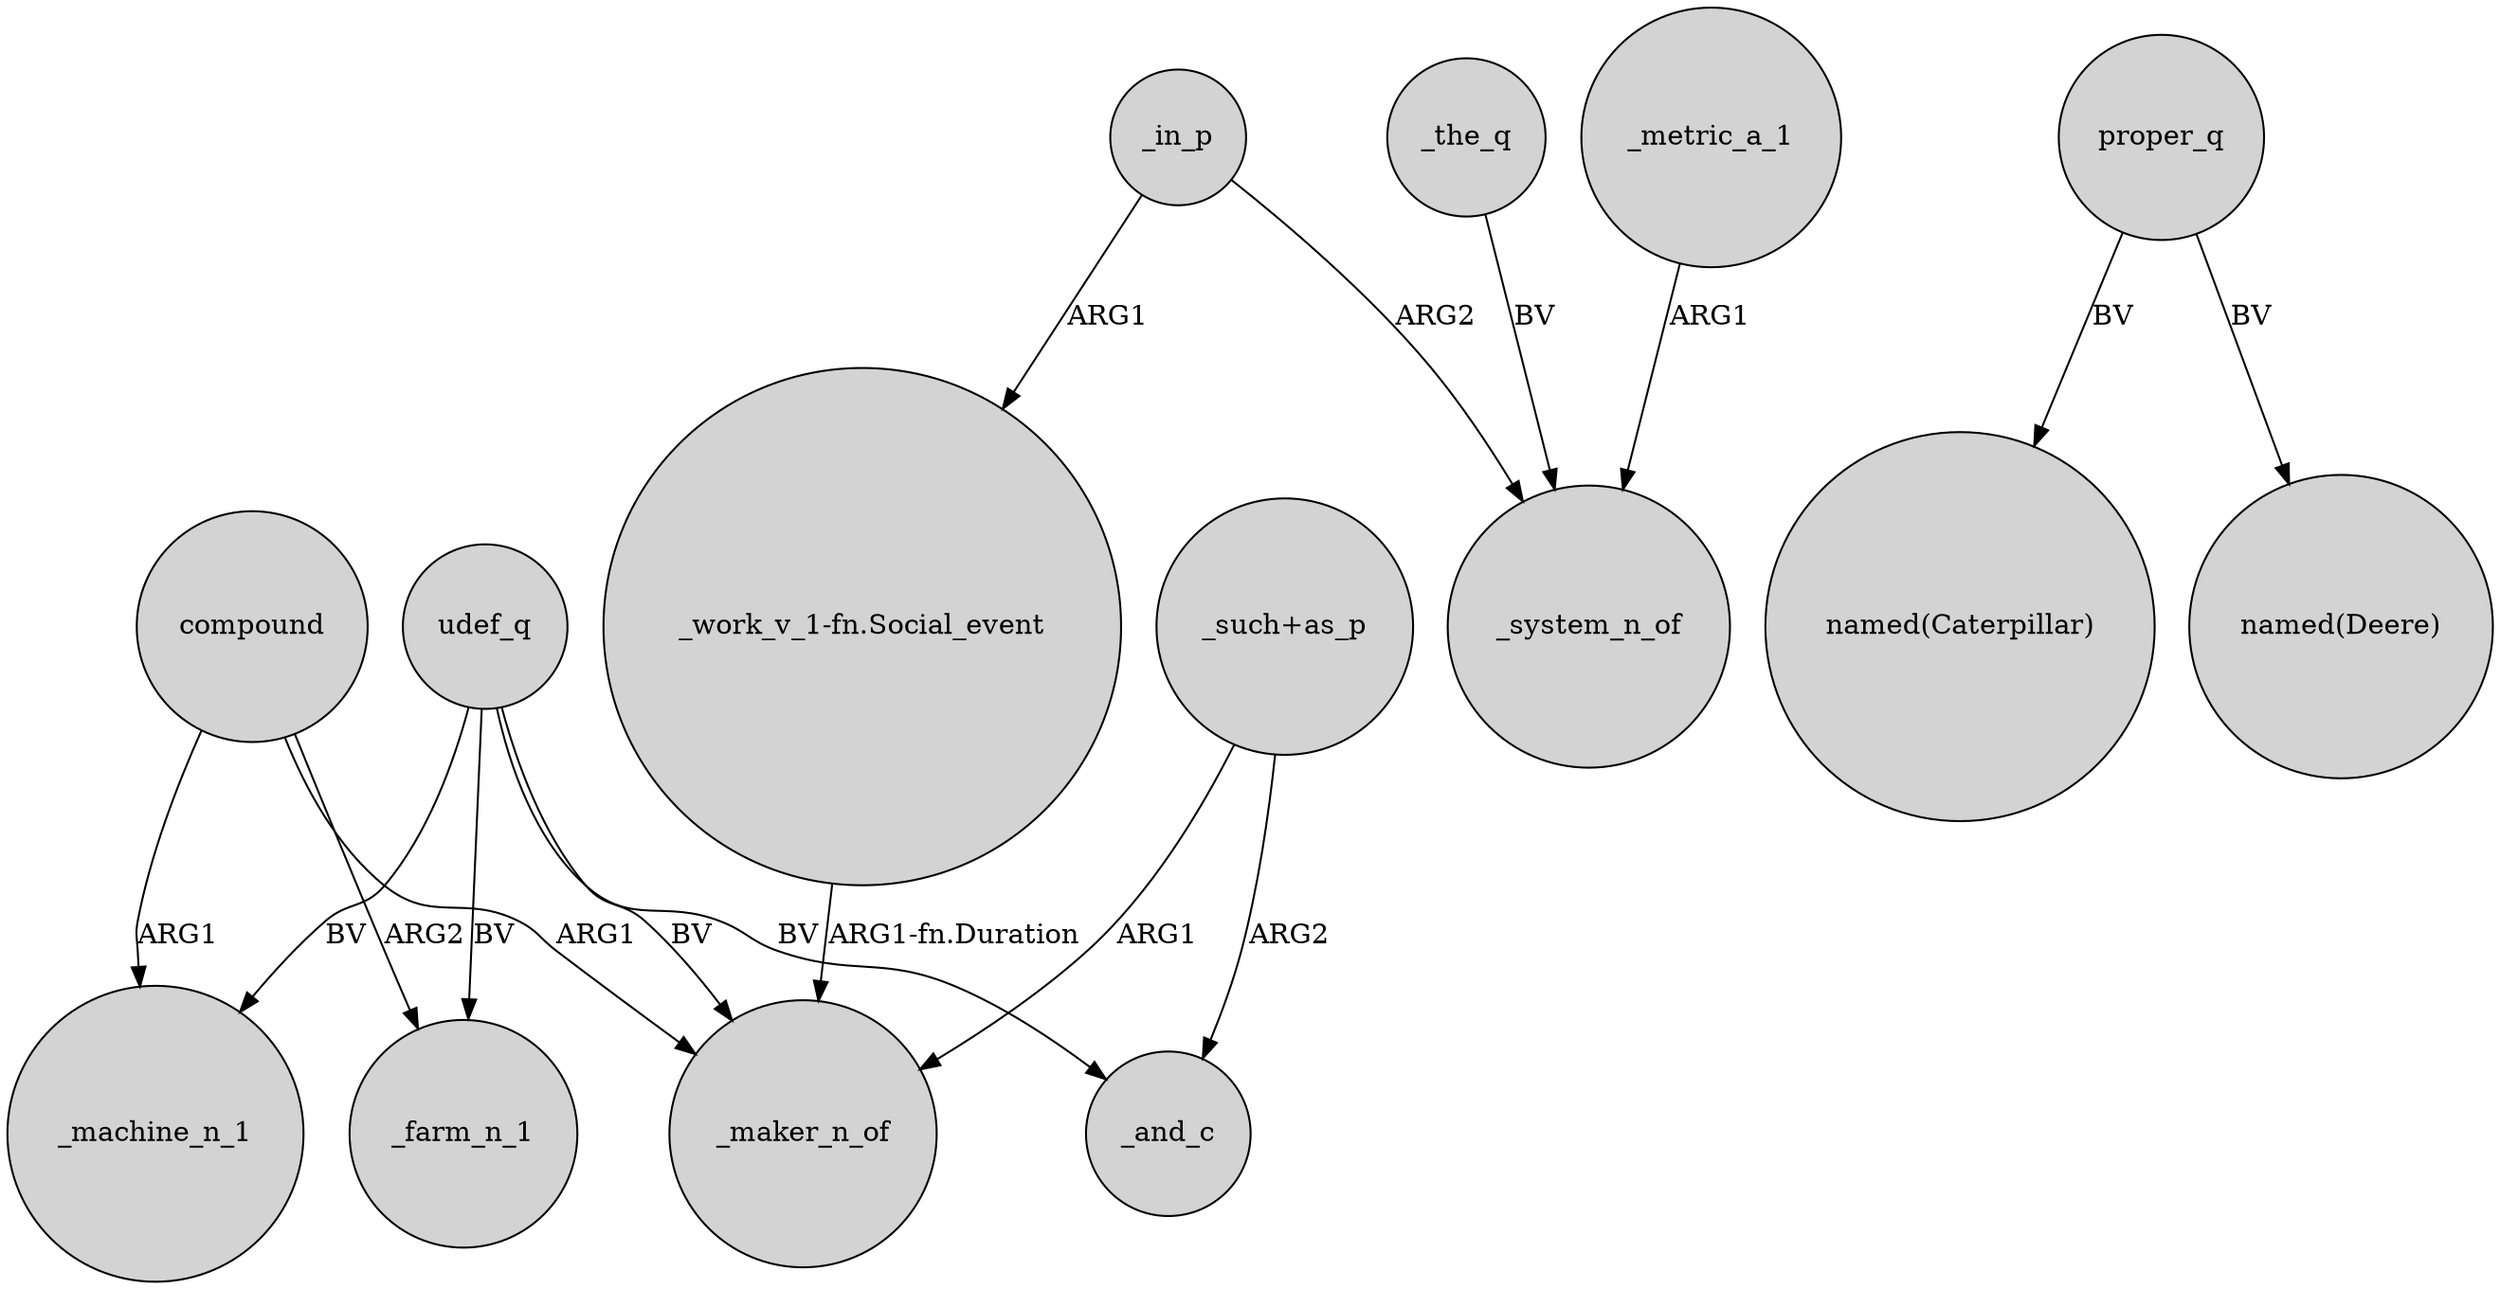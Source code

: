 digraph {
	node [shape=circle style=filled]
	"_work_v_1-fn.Social_event" -> _maker_n_of [label="ARG1-fn.Duration"]
	compound -> _maker_n_of [label=ARG1]
	udef_q -> _farm_n_1 [label=BV]
	udef_q -> _machine_n_1 [label=BV]
	_in_p -> _system_n_of [label=ARG2]
	"_such+as_p" -> _maker_n_of [label=ARG1]
	"_such+as_p" -> _and_c [label=ARG2]
	udef_q -> _and_c [label=BV]
	_the_q -> _system_n_of [label=BV]
	compound -> _machine_n_1 [label=ARG1]
	proper_q -> "named(Caterpillar)" [label=BV]
	_in_p -> "_work_v_1-fn.Social_event" [label=ARG1]
	compound -> _farm_n_1 [label=ARG2]
	udef_q -> _maker_n_of [label=BV]
	_metric_a_1 -> _system_n_of [label=ARG1]
	proper_q -> "named(Deere)" [label=BV]
}
